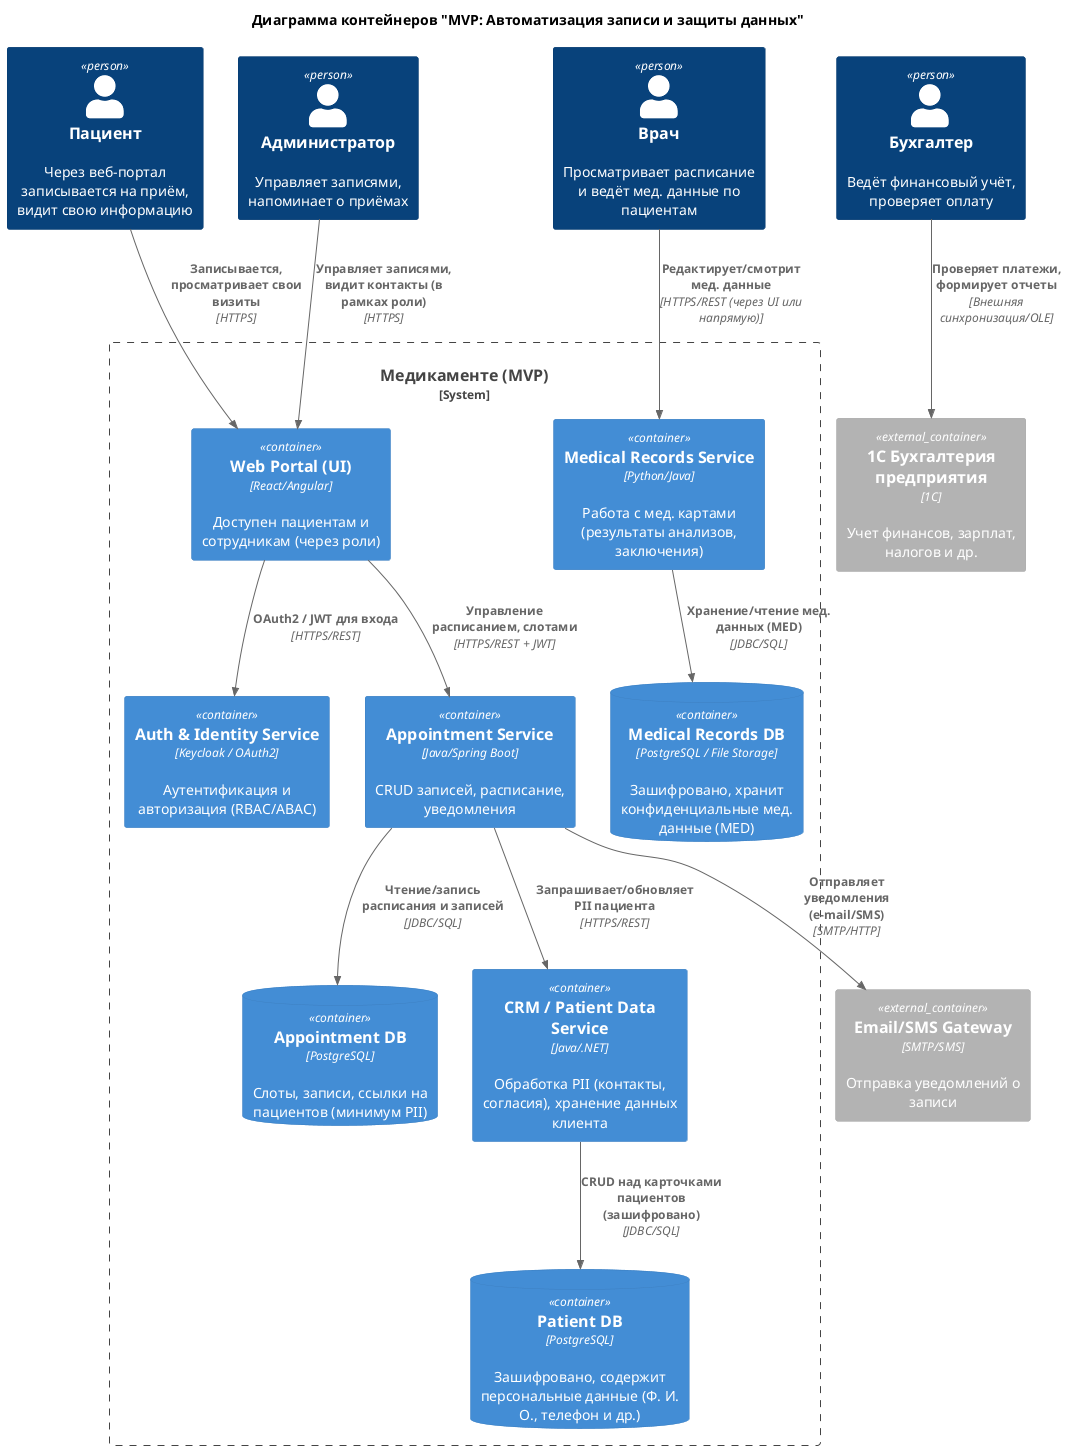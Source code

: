 @startuml
!include <C4/C4>
!include <C4/C4_Container>

title Диаграмма контейнеров "MVP: Автоматизация записи и защиты данных"

Person(Patient, "Пациент", "Через веб-портал записывается на приём, видит свою информацию")
Person(Receptionist, "Администратор", "Управляет записями, напоминает о приёмах")
Person(Doctor, "Врач", "Просматривает расписание и ведёт мед. данные по пациентам")
Person(Bookkeeper, "Бухгалтер", "Ведёт финансовый учёт, проверяет оплату")

System_Boundary("MedicamenteSystem", "Медикаменте (MVP)") {

   Container(WebPortal, "Web Portal (UI)", "React/Angular", "Доступен пациентам и сотрудникам (через роли)")
   Container(AuthService, "Auth & Identity Service", "Keycloak / OAuth2", "Аутентификация и авторизация (RBAC/ABAC)")

   Container(AppointmentSvc, "Appointment Service", "Java/Spring Boot", "CRUD записей, расписание, уведомления")
   ContainerDb(AppointmentDB, "Appointment DB", "PostgreSQL", "Слоты, записи, ссылки на пациентов (минимум PII)")

   Container(CRMsvc, "CRM / Patient Data Service", "Java/.NET", "Обработка PII (контакты, согласия), хранение данных клиента")
   ContainerDb(PatientDB, "Patient DB", "PostgreSQL", "Зашифровано, содержит персональные данные (Ф. И. О., телефон и др.)")

   Container(MedicalRecordsSvc, "Medical Records Service", "Python/Java", "Работа с мед. картами (результаты анализов, заключения)")
   ContainerDb(MedRecordsDB, "Medical Records DB", "PostgreSQL / File Storage", "Зашифровано, хранит конфиденциальные мед. данные (MED)")
}

Container_Ext(OneC, "1С Бухгалтерия предприятия", "1С", "Учет финансов, зарплат, налогов и др.")
Container_Ext(EmailGateway, "Email/SMS Gateway", "SMTP/SMS", "Отправка уведомлений о записи")


Rel(Patient, WebPortal, "Записывается, просматривает свои визиты", "HTTPS")
Rel(WebPortal, AuthService, "OAuth2 / JWT для входа", "HTTPS/REST")

Rel(WebPortal, AppointmentSvc, "Управление расписанием, слотами", "HTTPS/REST + JWT")
Rel(AppointmentSvc, AppointmentDB, "Чтение/запись расписания и записей", "JDBC/SQL")

Rel(AppointmentSvc, CRMsvc, "Запрашивает/обновляет PII пациента", "HTTPS/REST")
Rel(CRMsvc, PatientDB, "CRUD над карточками пациентов (зашифровано)", "JDBC/SQL")

Rel(Doctor, MedicalRecordsSvc, "Редактирует/смотрит мед. данные", "HTTPS/REST (через UI или напрямую)")
Rel(MedicalRecordsSvc, MedRecordsDB, "Хранение/чтение мед. данных (MED)", "JDBC/SQL")

Rel(Receptionist, WebPortal, "Управляет записями, видит контакты (в рамках роли)", "HTTPS")

Rel(Bookkeeper, OneC, "Проверяет платежи, формирует отчеты", "Внешняя синхронизация/OLE")

Rel(AppointmentSvc, EmailGateway, "Отправляет уведомления (e-mail/SMS)", "SMTP/HTTP")

@enduml
